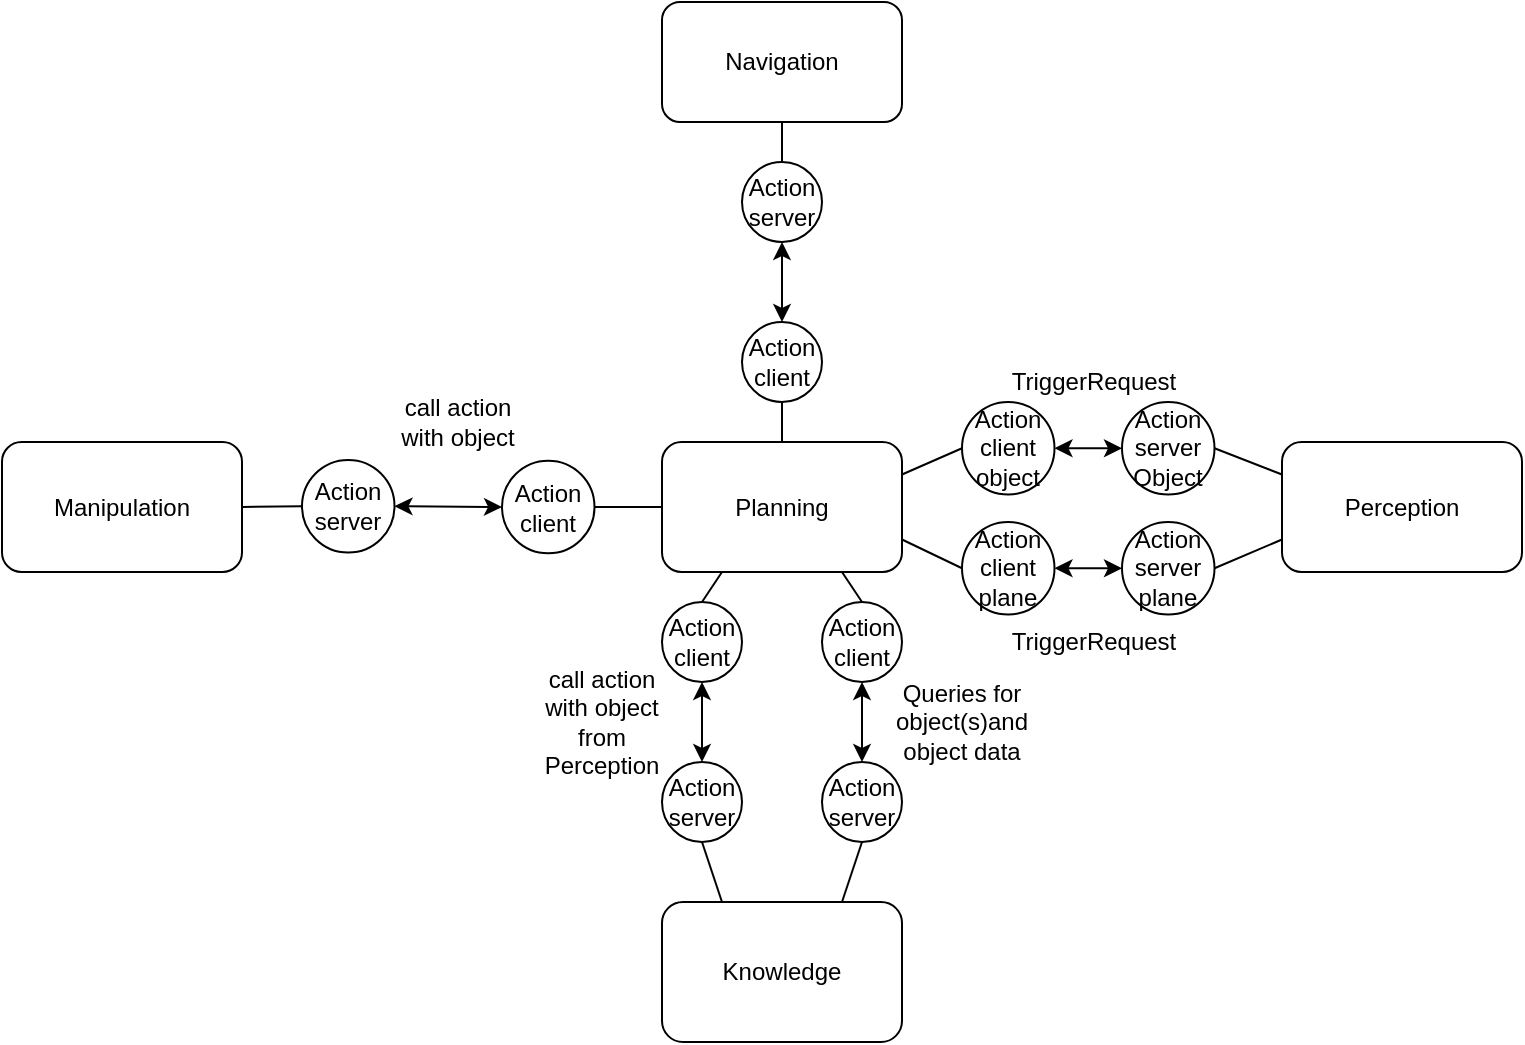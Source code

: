 <mxfile version="12.5.5" type="device"><diagram id="iuh2jrG7rsg8dXP2NMnp" name="Page-1"><mxGraphModel dx="1043" dy="495" grid="1" gridSize="10" guides="1" tooltips="1" connect="1" arrows="1" fold="1" page="1" pageScale="1" pageWidth="827" pageHeight="1169" math="0" shadow="0"><root><mxCell id="0"/><mxCell id="1" parent="0"/><mxCell id="mez3bWT_Jf6ymg6FvYkj-1" value="Planning" style="rounded=1;whiteSpace=wrap;html=1;" parent="1" vertex="1"><mxGeometry x="380" y="230" width="120" height="65" as="geometry"/></mxCell><mxCell id="mez3bWT_Jf6ymg6FvYkj-2" value="Perception" style="rounded=1;whiteSpace=wrap;html=1;" parent="1" vertex="1"><mxGeometry x="690" y="230" width="120" height="65" as="geometry"/></mxCell><mxCell id="mez3bWT_Jf6ymg6FvYkj-3" value="Knowledge" style="rounded=1;whiteSpace=wrap;html=1;" parent="1" vertex="1"><mxGeometry x="380" y="460" width="120" height="70" as="geometry"/></mxCell><mxCell id="mez3bWT_Jf6ymg6FvYkj-4" value="Manipulation" style="rounded=1;whiteSpace=wrap;html=1;" parent="1" vertex="1"><mxGeometry x="50" y="230" width="120" height="65" as="geometry"/></mxCell><mxCell id="mez3bWT_Jf6ymg6FvYkj-6" value="Navigation" style="rounded=1;whiteSpace=wrap;html=1;" parent="1" vertex="1"><mxGeometry x="380" y="10" width="120" height="60" as="geometry"/></mxCell><mxCell id="mez3bWT_Jf6ymg6FvYkj-60" value="Action&lt;br&gt;server" style="ellipse;whiteSpace=wrap;html=1;aspect=fixed;" parent="1" vertex="1"><mxGeometry x="200" y="239" width="46.25" height="46.25" as="geometry"/></mxCell><mxCell id="mez3bWT_Jf6ymg6FvYkj-61" value="Action&lt;br&gt;client" style="ellipse;whiteSpace=wrap;html=1;aspect=fixed;" parent="1" vertex="1"><mxGeometry x="300" y="239.38" width="46.25" height="46.25" as="geometry"/></mxCell><mxCell id="mez3bWT_Jf6ymg6FvYkj-66" value="" style="endArrow=classic;startArrow=classic;html=1;exitX=1;exitY=0.5;exitDx=0;exitDy=0;entryX=0;entryY=0.5;entryDx=0;entryDy=0;" parent="1" source="mez3bWT_Jf6ymg6FvYkj-60" target="mez3bWT_Jf6ymg6FvYkj-61" edge="1"><mxGeometry width="50" height="50" relative="1" as="geometry"><mxPoint x="170" y="340" as="sourcePoint"/><mxPoint x="220" y="290" as="targetPoint"/><Array as="points"/></mxGeometry></mxCell><mxCell id="mez3bWT_Jf6ymg6FvYkj-67" value="" style="endArrow=none;html=1;entryX=0;entryY=0.5;entryDx=0;entryDy=0;exitX=1;exitY=0.5;exitDx=0;exitDy=0;" parent="1" source="mez3bWT_Jf6ymg6FvYkj-4" target="mez3bWT_Jf6ymg6FvYkj-60" edge="1"><mxGeometry width="50" height="50" relative="1" as="geometry"><mxPoint x="180" y="330" as="sourcePoint"/><mxPoint x="230" y="280" as="targetPoint"/></mxGeometry></mxCell><mxCell id="mez3bWT_Jf6ymg6FvYkj-68" value="" style="endArrow=none;html=1;exitX=1;exitY=0.5;exitDx=0;exitDy=0;entryX=0;entryY=0.5;entryDx=0;entryDy=0;" parent="1" source="mez3bWT_Jf6ymg6FvYkj-61" target="mez3bWT_Jf6ymg6FvYkj-1" edge="1"><mxGeometry width="50" height="50" relative="1" as="geometry"><mxPoint x="330" y="350" as="sourcePoint"/><mxPoint x="380" y="300" as="targetPoint"/><Array as="points"/></mxGeometry></mxCell><mxCell id="mez3bWT_Jf6ymg6FvYkj-71" value="Action&lt;br&gt;server" style="ellipse;whiteSpace=wrap;html=1;aspect=fixed;direction=south;" parent="1" vertex="1"><mxGeometry x="380" y="390" width="40" height="40" as="geometry"/></mxCell><mxCell id="mez3bWT_Jf6ymg6FvYkj-72" value="" style="endArrow=classic;startArrow=classic;html=1;entryX=0.5;entryY=1;entryDx=0;entryDy=0;" parent="1" source="mez3bWT_Jf6ymg6FvYkj-71" target="mez3bWT_Jf6ymg6FvYkj-73" edge="1"><mxGeometry width="50" height="50" relative="1" as="geometry"><mxPoint x="355" y="480.62" as="sourcePoint"/><mxPoint x="485.0" y="403.125" as="targetPoint"/><Array as="points"/></mxGeometry></mxCell><mxCell id="mez3bWT_Jf6ymg6FvYkj-73" value="Action&lt;br&gt;client" style="ellipse;whiteSpace=wrap;html=1;aspect=fixed;" parent="1" vertex="1"><mxGeometry x="380" y="310" width="40" height="40" as="geometry"/></mxCell><mxCell id="mez3bWT_Jf6ymg6FvYkj-74" value="" style="endArrow=none;html=1;exitX=0.25;exitY=1;exitDx=0;exitDy=0;entryX=0.5;entryY=0;entryDx=0;entryDy=0;" parent="1" source="mez3bWT_Jf6ymg6FvYkj-1" target="mez3bWT_Jf6ymg6FvYkj-73" edge="1"><mxGeometry width="50" height="50" relative="1" as="geometry"><mxPoint x="356.25" y="272.505" as="sourcePoint"/><mxPoint x="390" y="272.5" as="targetPoint"/><Array as="points"/></mxGeometry></mxCell><mxCell id="mez3bWT_Jf6ymg6FvYkj-76" value="" style="endArrow=none;html=1;entryX=1;entryY=0.5;entryDx=0;entryDy=0;exitX=0.25;exitY=0;exitDx=0;exitDy=0;" parent="1" source="mez3bWT_Jf6ymg6FvYkj-3" target="mez3bWT_Jf6ymg6FvYkj-71" edge="1"><mxGeometry width="50" height="50" relative="1" as="geometry"><mxPoint x="300" y="460" as="sourcePoint"/><mxPoint x="350" y="410" as="targetPoint"/></mxGeometry></mxCell><mxCell id="mez3bWT_Jf6ymg6FvYkj-78" value="Action&lt;br&gt;&lt;div&gt;client&lt;br&gt;object&lt;br&gt;&lt;/div&gt;" style="ellipse;whiteSpace=wrap;html=1;aspect=fixed;" parent="1" vertex="1"><mxGeometry x="530" y="210" width="46.25" height="46.25" as="geometry"/></mxCell><mxCell id="mez3bWT_Jf6ymg6FvYkj-79" value="Action&lt;br&gt;server&lt;br&gt;Object" style="ellipse;whiteSpace=wrap;html=1;aspect=fixed;" parent="1" vertex="1"><mxGeometry x="610" y="210" width="46.25" height="46.25" as="geometry"/></mxCell><mxCell id="mez3bWT_Jf6ymg6FvYkj-80" value="" style="endArrow=none;html=1;exitX=1;exitY=0.25;exitDx=0;exitDy=0;entryX=0;entryY=0.5;entryDx=0;entryDy=0;" parent="1" source="mez3bWT_Jf6ymg6FvYkj-1" target="mez3bWT_Jf6ymg6FvYkj-78" edge="1"><mxGeometry width="50" height="50" relative="1" as="geometry"><mxPoint x="550" y="380" as="sourcePoint"/><mxPoint x="600" y="330" as="targetPoint"/></mxGeometry></mxCell><mxCell id="mez3bWT_Jf6ymg6FvYkj-81" value="" style="endArrow=none;html=1;entryX=0;entryY=0.25;entryDx=0;entryDy=0;exitX=1;exitY=0.5;exitDx=0;exitDy=0;" parent="1" source="mez3bWT_Jf6ymg6FvYkj-79" target="mez3bWT_Jf6ymg6FvYkj-2" edge="1"><mxGeometry width="50" height="50" relative="1" as="geometry"><mxPoint x="630" y="360" as="sourcePoint"/><mxPoint x="680" y="310" as="targetPoint"/></mxGeometry></mxCell><mxCell id="mez3bWT_Jf6ymg6FvYkj-83" value="" style="endArrow=classic;startArrow=classic;html=1;entryX=0;entryY=0.5;entryDx=0;entryDy=0;exitX=1;exitY=0.5;exitDx=0;exitDy=0;" parent="1" source="mez3bWT_Jf6ymg6FvYkj-78" target="mez3bWT_Jf6ymg6FvYkj-79" edge="1"><mxGeometry width="50" height="50" relative="1" as="geometry"><mxPoint x="550" y="330" as="sourcePoint"/><mxPoint x="600" y="280" as="targetPoint"/></mxGeometry></mxCell><mxCell id="mez3bWT_Jf6ymg6FvYkj-84" value="Action&lt;br&gt;&lt;div&gt;client&lt;/div&gt;&lt;div&gt;plane&lt;br&gt;&lt;/div&gt;" style="ellipse;whiteSpace=wrap;html=1;aspect=fixed;" parent="1" vertex="1"><mxGeometry x="530" y="270" width="46.25" height="46.25" as="geometry"/></mxCell><mxCell id="mez3bWT_Jf6ymg6FvYkj-86" value="Action&lt;br&gt;server&lt;br&gt;plane" style="ellipse;whiteSpace=wrap;html=1;aspect=fixed;" parent="1" vertex="1"><mxGeometry x="610" y="270" width="46.25" height="46.25" as="geometry"/></mxCell><mxCell id="mez3bWT_Jf6ymg6FvYkj-87" value="" style="endArrow=none;html=1;exitX=1;exitY=0.75;exitDx=0;exitDy=0;entryX=0;entryY=0.5;entryDx=0;entryDy=0;" parent="1" source="mez3bWT_Jf6ymg6FvYkj-1" target="mez3bWT_Jf6ymg6FvYkj-84" edge="1"><mxGeometry width="50" height="50" relative="1" as="geometry"><mxPoint x="550" y="400" as="sourcePoint"/><mxPoint x="600" y="350" as="targetPoint"/></mxGeometry></mxCell><mxCell id="mez3bWT_Jf6ymg6FvYkj-88" value="" style="endArrow=none;html=1;entryX=0;entryY=0.75;entryDx=0;entryDy=0;exitX=1;exitY=0.5;exitDx=0;exitDy=0;" parent="1" source="mez3bWT_Jf6ymg6FvYkj-86" target="mez3bWT_Jf6ymg6FvYkj-2" edge="1"><mxGeometry width="50" height="50" relative="1" as="geometry"><mxPoint x="610" y="390" as="sourcePoint"/><mxPoint x="660" y="340" as="targetPoint"/></mxGeometry></mxCell><mxCell id="mez3bWT_Jf6ymg6FvYkj-89" value="" style="endArrow=classic;startArrow=classic;html=1;exitX=1;exitY=0.5;exitDx=0;exitDy=0;entryX=0;entryY=0.5;entryDx=0;entryDy=0;" parent="1" source="mez3bWT_Jf6ymg6FvYkj-84" target="mez3bWT_Jf6ymg6FvYkj-86" edge="1"><mxGeometry width="50" height="50" relative="1" as="geometry"><mxPoint x="580" y="420" as="sourcePoint"/><mxPoint x="630" y="370" as="targetPoint"/></mxGeometry></mxCell><mxCell id="mez3bWT_Jf6ymg6FvYkj-91" value="Action&lt;br&gt;client" style="ellipse;whiteSpace=wrap;html=1;aspect=fixed;" parent="1" vertex="1"><mxGeometry x="420" y="170" width="40" height="40" as="geometry"/></mxCell><mxCell id="mez3bWT_Jf6ymg6FvYkj-92" value="Action&lt;br&gt;server" style="ellipse;whiteSpace=wrap;html=1;aspect=fixed;direction=south;" parent="1" vertex="1"><mxGeometry x="420" y="90" width="40" height="40" as="geometry"/></mxCell><mxCell id="mez3bWT_Jf6ymg6FvYkj-93" value="" style="endArrow=none;html=1;exitX=0.5;exitY=0;exitDx=0;exitDy=0;entryX=0.5;entryY=1;entryDx=0;entryDy=0;" parent="1" source="mez3bWT_Jf6ymg6FvYkj-1" target="mez3bWT_Jf6ymg6FvYkj-91" edge="1"><mxGeometry width="50" height="50" relative="1" as="geometry"><mxPoint x="360" y="190" as="sourcePoint"/><mxPoint x="410" y="140" as="targetPoint"/></mxGeometry></mxCell><mxCell id="mez3bWT_Jf6ymg6FvYkj-94" value="" style="endArrow=none;html=1;entryX=0.5;entryY=1;entryDx=0;entryDy=0;exitX=0;exitY=0.5;exitDx=0;exitDy=0;" parent="1" source="mez3bWT_Jf6ymg6FvYkj-92" target="mez3bWT_Jf6ymg6FvYkj-6" edge="1"><mxGeometry width="50" height="50" relative="1" as="geometry"><mxPoint x="360" y="160" as="sourcePoint"/><mxPoint x="410" y="110" as="targetPoint"/></mxGeometry></mxCell><mxCell id="mez3bWT_Jf6ymg6FvYkj-95" value="" style="endArrow=classic;startArrow=classic;html=1;entryX=1;entryY=0.5;entryDx=0;entryDy=0;exitX=0.5;exitY=0;exitDx=0;exitDy=0;" parent="1" source="mez3bWT_Jf6ymg6FvYkj-91" target="mez3bWT_Jf6ymg6FvYkj-92" edge="1"><mxGeometry width="50" height="50" relative="1" as="geometry"><mxPoint x="350" y="180" as="sourcePoint"/><mxPoint x="400" y="130" as="targetPoint"/></mxGeometry></mxCell><mxCell id="mez3bWT_Jf6ymg6FvYkj-96" value="call action with object" style="text;html=1;strokeColor=none;fillColor=none;align=center;verticalAlign=middle;whiteSpace=wrap;rounded=0;" parent="1" vertex="1"><mxGeometry x="246.25" y="210" width="63.75" height="20" as="geometry"/></mxCell><mxCell id="mez3bWT_Jf6ymg6FvYkj-99" value="TriggerRequest" style="text;html=1;strokeColor=none;fillColor=none;align=center;verticalAlign=middle;whiteSpace=wrap;rounded=0;" parent="1" vertex="1"><mxGeometry x="576.25" y="190" width="40" height="20" as="geometry"/></mxCell><mxCell id="mez3bWT_Jf6ymg6FvYkj-102" value="TriggerRequest" style="text;html=1;strokeColor=none;fillColor=none;align=center;verticalAlign=middle;whiteSpace=wrap;rounded=0;" parent="1" vertex="1"><mxGeometry x="576.25" y="320" width="40" height="20" as="geometry"/></mxCell><mxCell id="mez3bWT_Jf6ymg6FvYkj-104" value="call action with object from Perception" style="text;html=1;strokeColor=none;fillColor=none;align=center;verticalAlign=middle;whiteSpace=wrap;rounded=0;" parent="1" vertex="1"><mxGeometry x="320" y="360" width="60" height="20" as="geometry"/></mxCell><mxCell id="mez3bWT_Jf6ymg6FvYkj-107" value="Queries for object(s)and object data" style="text;html=1;strokeColor=none;fillColor=none;align=center;verticalAlign=middle;whiteSpace=wrap;rounded=0;" parent="1" vertex="1"><mxGeometry x="490" y="360" width="80" height="20" as="geometry"/></mxCell><mxCell id="1OVEuGR8YE_4H2FWBM8T-2" value="Action&lt;br&gt;client" style="ellipse;whiteSpace=wrap;html=1;aspect=fixed;" vertex="1" parent="1"><mxGeometry x="460" y="310" width="40" height="40" as="geometry"/></mxCell><mxCell id="1OVEuGR8YE_4H2FWBM8T-3" value="Action&lt;br&gt;server" style="ellipse;whiteSpace=wrap;html=1;aspect=fixed;direction=south;" vertex="1" parent="1"><mxGeometry x="460" y="390" width="40" height="40" as="geometry"/></mxCell><mxCell id="1OVEuGR8YE_4H2FWBM8T-4" value="" style="endArrow=classic;startArrow=classic;html=1;entryX=0.5;entryY=1;entryDx=0;entryDy=0;exitX=0;exitY=0.5;exitDx=0;exitDy=0;" edge="1" parent="1" source="1OVEuGR8YE_4H2FWBM8T-3" target="1OVEuGR8YE_4H2FWBM8T-2"><mxGeometry width="50" height="50" relative="1" as="geometry"><mxPoint x="160" y="460" as="sourcePoint"/><mxPoint x="210" y="410" as="targetPoint"/></mxGeometry></mxCell><mxCell id="1OVEuGR8YE_4H2FWBM8T-5" value="" style="endArrow=none;html=1;entryX=0.75;entryY=1;entryDx=0;entryDy=0;exitX=0.5;exitY=0;exitDx=0;exitDy=0;" edge="1" parent="1" source="1OVEuGR8YE_4H2FWBM8T-2" target="mez3bWT_Jf6ymg6FvYkj-1"><mxGeometry width="50" height="50" relative="1" as="geometry"><mxPoint x="60" y="490" as="sourcePoint"/><mxPoint x="110" y="440" as="targetPoint"/></mxGeometry></mxCell><mxCell id="1OVEuGR8YE_4H2FWBM8T-6" value="" style="endArrow=none;html=1;entryX=1;entryY=0.5;entryDx=0;entryDy=0;exitX=0.75;exitY=0;exitDx=0;exitDy=0;" edge="1" parent="1" source="mez3bWT_Jf6ymg6FvYkj-3" target="1OVEuGR8YE_4H2FWBM8T-3"><mxGeometry width="50" height="50" relative="1" as="geometry"><mxPoint x="250" y="510" as="sourcePoint"/><mxPoint x="300" y="460" as="targetPoint"/></mxGeometry></mxCell></root></mxGraphModel></diagram></mxfile>